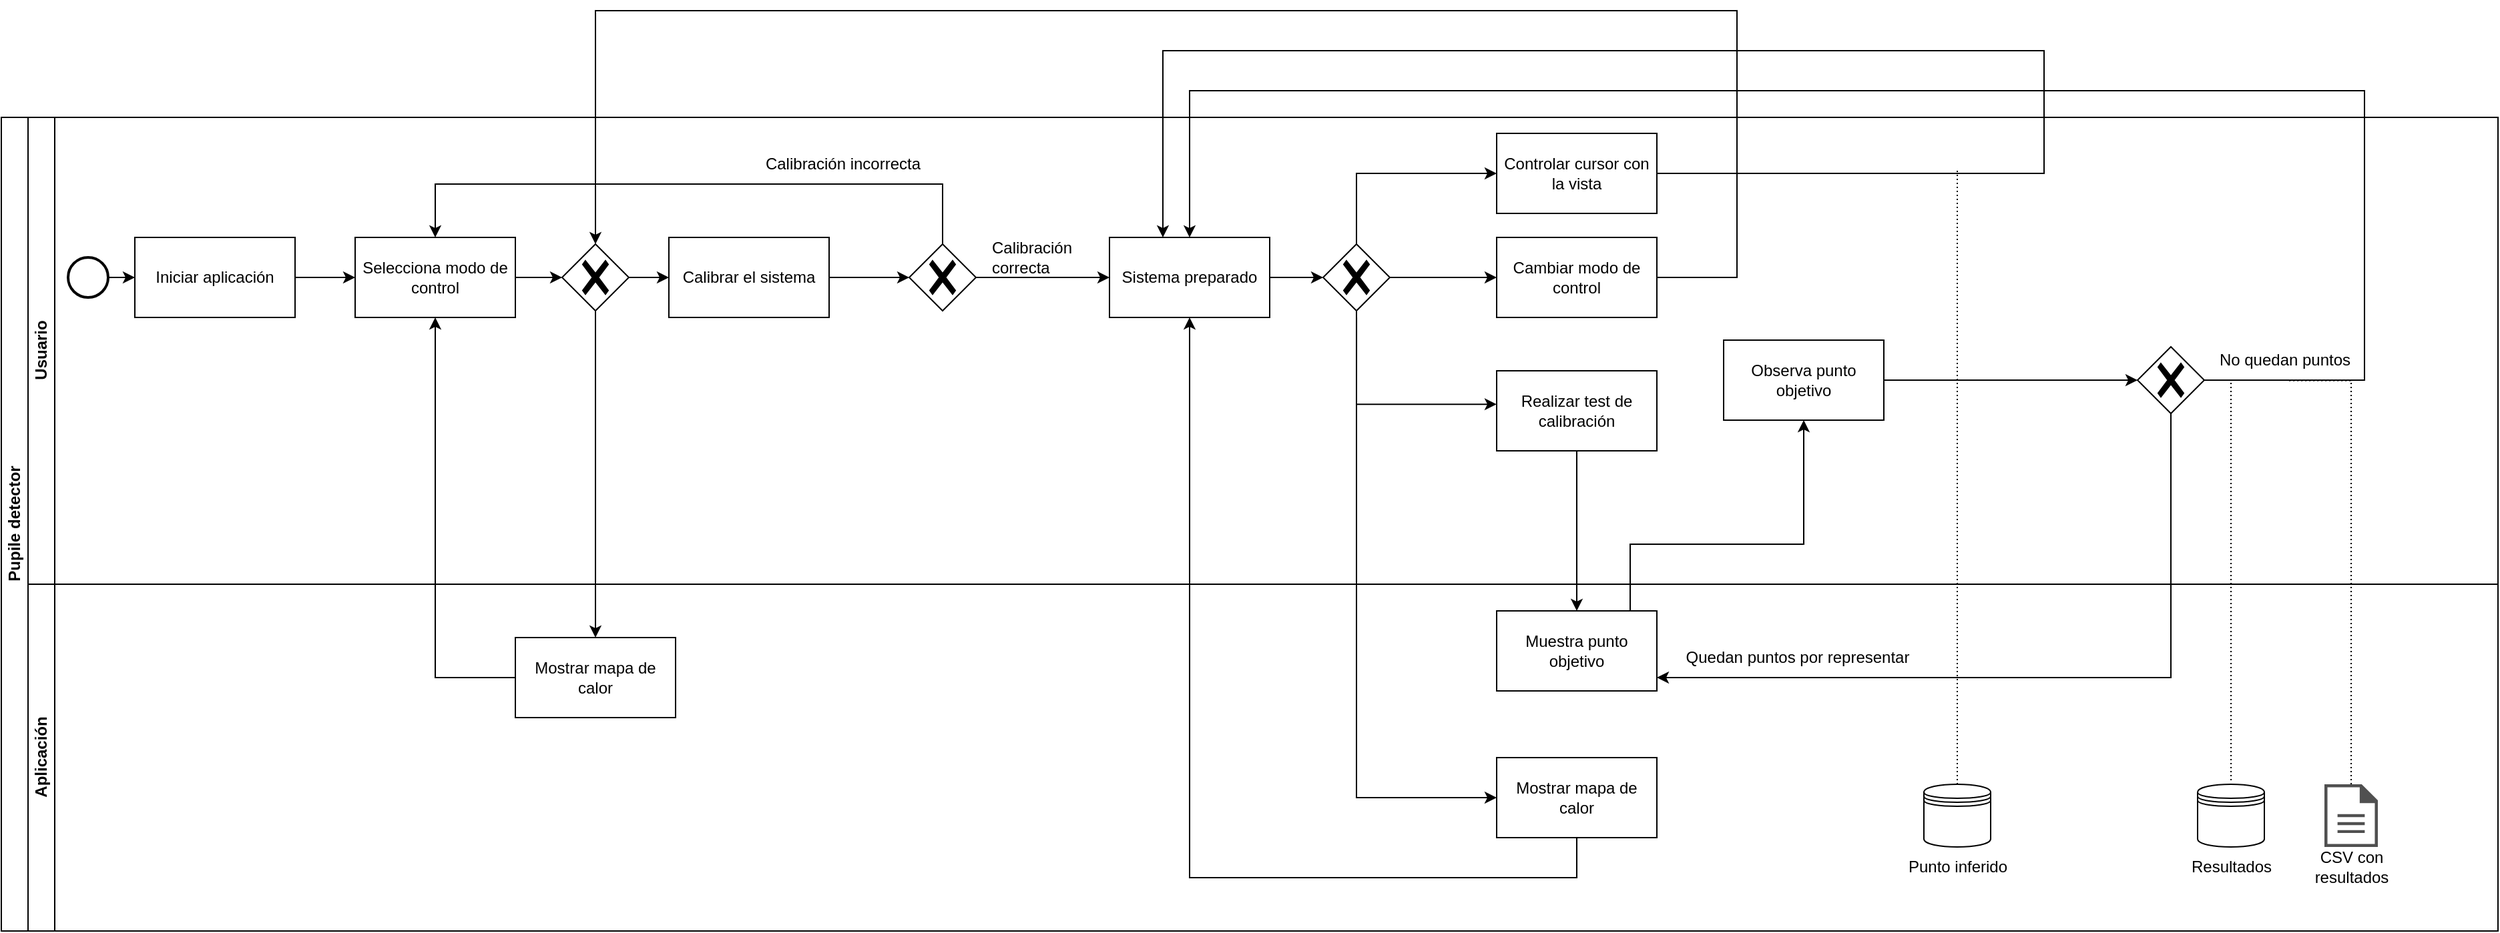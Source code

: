 <mxfile version="24.5.4" type="github">
  <diagram name="Page-1" id="2a216829-ef6e-dabb-86c1-c78162f3ba2b">
    <mxGraphModel dx="1136" dy="1735" grid="1" gridSize="10" guides="1" tooltips="1" connect="1" arrows="1" fold="1" page="1" pageScale="1" pageWidth="850" pageHeight="1100" background="none" math="0" shadow="0">
      <root>
        <mxCell id="0" />
        <mxCell id="1" parent="0" />
        <mxCell id="26TlRX8QNJJSIPVoDLTe-20" value="Pupile detector" style="swimlane;childLayout=stackLayout;resizeParent=1;resizeParentMax=0;horizontal=0;startSize=20;horizontalStack=0;html=1;" vertex="1" parent="1">
          <mxGeometry x="100" y="40" width="1870" height="610" as="geometry" />
        </mxCell>
        <mxCell id="26TlRX8QNJJSIPVoDLTe-30" style="edgeStyle=orthogonalEdgeStyle;rounded=0;orthogonalLoop=1;jettySize=auto;html=1;" edge="1" parent="26TlRX8QNJJSIPVoDLTe-20" source="26TlRX8QNJJSIPVoDLTe-27" target="26TlRX8QNJJSIPVoDLTe-29">
          <mxGeometry relative="1" as="geometry" />
        </mxCell>
        <mxCell id="26TlRX8QNJJSIPVoDLTe-55" style="edgeStyle=orthogonalEdgeStyle;rounded=0;orthogonalLoop=1;jettySize=auto;html=1;" edge="1" parent="26TlRX8QNJJSIPVoDLTe-20" source="26TlRX8QNJJSIPVoDLTe-51" target="26TlRX8QNJJSIPVoDLTe-49">
          <mxGeometry relative="1" as="geometry">
            <Array as="points">
              <mxPoint x="1625" y="420" />
            </Array>
          </mxGeometry>
        </mxCell>
        <mxCell id="26TlRX8QNJJSIPVoDLTe-52" style="edgeStyle=orthogonalEdgeStyle;rounded=0;orthogonalLoop=1;jettySize=auto;html=1;entryX=0.5;entryY=0;entryDx=0;entryDy=0;" edge="1" parent="26TlRX8QNJJSIPVoDLTe-20" source="26TlRX8QNJJSIPVoDLTe-41" target="26TlRX8QNJJSIPVoDLTe-49">
          <mxGeometry relative="1" as="geometry" />
        </mxCell>
        <mxCell id="26TlRX8QNJJSIPVoDLTe-76" style="edgeStyle=orthogonalEdgeStyle;rounded=0;orthogonalLoop=1;jettySize=auto;html=1;" edge="1" parent="26TlRX8QNJJSIPVoDLTe-20" source="26TlRX8QNJJSIPVoDLTe-49" target="26TlRX8QNJJSIPVoDLTe-50">
          <mxGeometry relative="1" as="geometry">
            <Array as="points">
              <mxPoint x="1220" y="320" />
              <mxPoint x="1350" y="320" />
            </Array>
          </mxGeometry>
        </mxCell>
        <mxCell id="26TlRX8QNJJSIPVoDLTe-77" style="edgeStyle=orthogonalEdgeStyle;rounded=0;orthogonalLoop=1;jettySize=auto;html=1;" edge="1" parent="26TlRX8QNJJSIPVoDLTe-20" source="26TlRX8QNJJSIPVoDLTe-29" target="26TlRX8QNJJSIPVoDLTe-46">
          <mxGeometry relative="1" as="geometry">
            <Array as="points">
              <mxPoint x="325" y="420" />
            </Array>
          </mxGeometry>
        </mxCell>
        <mxCell id="26TlRX8QNJJSIPVoDLTe-75" style="edgeStyle=orthogonalEdgeStyle;rounded=0;orthogonalLoop=1;jettySize=auto;html=1;endArrow=none;endFill=0;dashed=1;dashPattern=1 2;entryX=0.525;entryY=1.014;entryDx=0;entryDy=0;entryPerimeter=0;" edge="1" parent="26TlRX8QNJJSIPVoDLTe-20" source="26TlRX8QNJJSIPVoDLTe-74" target="26TlRX8QNJJSIPVoDLTe-70">
          <mxGeometry relative="1" as="geometry">
            <mxPoint x="1560" y="200" as="targetPoint" />
            <Array as="points">
              <mxPoint x="1760" y="197" />
            </Array>
          </mxGeometry>
        </mxCell>
        <mxCell id="26TlRX8QNJJSIPVoDLTe-21" value="Usuario" style="swimlane;startSize=20;horizontal=0;html=1;" vertex="1" parent="26TlRX8QNJJSIPVoDLTe-20">
          <mxGeometry x="20" width="1850" height="350" as="geometry" />
        </mxCell>
        <mxCell id="26TlRX8QNJJSIPVoDLTe-26" style="edgeStyle=orthogonalEdgeStyle;rounded=0;orthogonalLoop=1;jettySize=auto;html=1;" edge="1" parent="26TlRX8QNJJSIPVoDLTe-21" source="26TlRX8QNJJSIPVoDLTe-24" target="26TlRX8QNJJSIPVoDLTe-25">
          <mxGeometry relative="1" as="geometry">
            <mxPoint x="100" y="130" as="targetPoint" />
          </mxGeometry>
        </mxCell>
        <mxCell id="26TlRX8QNJJSIPVoDLTe-24" value="" style="strokeWidth=2;html=1;shape=mxgraph.flowchart.start_2;whiteSpace=wrap;direction=south;" vertex="1" parent="26TlRX8QNJJSIPVoDLTe-21">
          <mxGeometry x="30" y="105" width="30" height="30" as="geometry" />
        </mxCell>
        <mxCell id="26TlRX8QNJJSIPVoDLTe-47" style="edgeStyle=orthogonalEdgeStyle;rounded=0;orthogonalLoop=1;jettySize=auto;html=1;entryX=0;entryY=0.5;entryDx=0;entryDy=0;" edge="1" parent="26TlRX8QNJJSIPVoDLTe-21" source="26TlRX8QNJJSIPVoDLTe-25" target="26TlRX8QNJJSIPVoDLTe-46">
          <mxGeometry relative="1" as="geometry" />
        </mxCell>
        <mxCell id="26TlRX8QNJJSIPVoDLTe-25" value="Iniciar aplicación" style="rounded=0;whiteSpace=wrap;html=1;direction=west;" vertex="1" parent="26TlRX8QNJJSIPVoDLTe-21">
          <mxGeometry x="80" y="90" width="120" height="60" as="geometry" />
        </mxCell>
        <mxCell id="26TlRX8QNJJSIPVoDLTe-32" style="edgeStyle=orthogonalEdgeStyle;rounded=0;orthogonalLoop=1;jettySize=auto;html=1;entryX=0;entryY=0.5;entryDx=0;entryDy=0;" edge="1" parent="26TlRX8QNJJSIPVoDLTe-21" source="26TlRX8QNJJSIPVoDLTe-27">
          <mxGeometry relative="1" as="geometry">
            <mxPoint x="480" y="120" as="targetPoint" />
          </mxGeometry>
        </mxCell>
        <mxCell id="26TlRX8QNJJSIPVoDLTe-27" value="" style="points=[[0.25,0.25,0],[0.5,0,0],[0.75,0.25,0],[1,0.5,0],[0.75,0.75,0],[0.5,1,0],[0.25,0.75,0],[0,0.5,0]];shape=mxgraph.bpmn.gateway2;html=1;verticalLabelPosition=bottom;labelBackgroundColor=#ffffff;verticalAlign=top;align=center;perimeter=rhombusPerimeter;outlineConnect=0;outline=none;symbol=none;gwType=exclusive;" vertex="1" parent="26TlRX8QNJJSIPVoDLTe-21">
          <mxGeometry x="400" y="95" width="50" height="50" as="geometry" />
        </mxCell>
        <mxCell id="26TlRX8QNJJSIPVoDLTe-28" style="edgeStyle=orthogonalEdgeStyle;rounded=0;orthogonalLoop=1;jettySize=auto;html=1;entryX=0;entryY=0.5;entryDx=0;entryDy=0;entryPerimeter=0;exitX=1;exitY=0.5;exitDx=0;exitDy=0;" edge="1" parent="26TlRX8QNJJSIPVoDLTe-21" source="26TlRX8QNJJSIPVoDLTe-46" target="26TlRX8QNJJSIPVoDLTe-27">
          <mxGeometry relative="1" as="geometry">
            <mxPoint x="370" y="120" as="sourcePoint" />
          </mxGeometry>
        </mxCell>
        <mxCell id="26TlRX8QNJJSIPVoDLTe-36" style="edgeStyle=orthogonalEdgeStyle;rounded=0;orthogonalLoop=1;jettySize=auto;html=1;" edge="1" parent="26TlRX8QNJJSIPVoDLTe-21" source="26TlRX8QNJJSIPVoDLTe-31" target="26TlRX8QNJJSIPVoDLTe-35">
          <mxGeometry relative="1" as="geometry" />
        </mxCell>
        <mxCell id="26TlRX8QNJJSIPVoDLTe-31" value="Calibrar el sistema" style="rounded=0;whiteSpace=wrap;html=1;" vertex="1" parent="26TlRX8QNJJSIPVoDLTe-21">
          <mxGeometry x="480" y="90" width="120" height="60" as="geometry" />
        </mxCell>
        <mxCell id="26TlRX8QNJJSIPVoDLTe-37" style="edgeStyle=orthogonalEdgeStyle;rounded=0;orthogonalLoop=1;jettySize=auto;html=1;" edge="1" parent="26TlRX8QNJJSIPVoDLTe-21" source="26TlRX8QNJJSIPVoDLTe-35" target="26TlRX8QNJJSIPVoDLTe-46">
          <mxGeometry relative="1" as="geometry">
            <Array as="points">
              <mxPoint x="685" y="50" />
              <mxPoint x="305" y="50" />
            </Array>
          </mxGeometry>
        </mxCell>
        <mxCell id="26TlRX8QNJJSIPVoDLTe-61" style="edgeStyle=orthogonalEdgeStyle;rounded=0;orthogonalLoop=1;jettySize=auto;html=1;" edge="1" parent="26TlRX8QNJJSIPVoDLTe-21" source="26TlRX8QNJJSIPVoDLTe-35" target="26TlRX8QNJJSIPVoDLTe-59">
          <mxGeometry relative="1" as="geometry" />
        </mxCell>
        <mxCell id="26TlRX8QNJJSIPVoDLTe-35" value="" style="points=[[0.25,0.25,0],[0.5,0,0],[0.75,0.25,0],[1,0.5,0],[0.75,0.75,0],[0.5,1,0],[0.25,0.75,0],[0,0.5,0]];shape=mxgraph.bpmn.gateway2;html=1;verticalLabelPosition=bottom;labelBackgroundColor=#ffffff;verticalAlign=top;align=center;perimeter=rhombusPerimeter;outlineConnect=0;outline=none;symbol=none;gwType=exclusive;" vertex="1" parent="26TlRX8QNJJSIPVoDLTe-21">
          <mxGeometry x="660" y="95" width="50" height="50" as="geometry" />
        </mxCell>
        <mxCell id="26TlRX8QNJJSIPVoDLTe-38" value="Calibración incorrecta" style="text;html=1;align=center;verticalAlign=middle;resizable=0;points=[];autosize=1;strokeColor=none;fillColor=none;" vertex="1" parent="26TlRX8QNJJSIPVoDLTe-21">
          <mxGeometry x="540" y="20" width="140" height="30" as="geometry" />
        </mxCell>
        <mxCell id="26TlRX8QNJJSIPVoDLTe-46" value="Selecciona modo de control" style="whiteSpace=wrap;html=1;" vertex="1" parent="26TlRX8QNJJSIPVoDLTe-21">
          <mxGeometry x="245" y="90" width="120" height="60" as="geometry" />
        </mxCell>
        <mxCell id="26TlRX8QNJJSIPVoDLTe-83" style="edgeStyle=orthogonalEdgeStyle;rounded=0;orthogonalLoop=1;jettySize=auto;html=1;" edge="1" parent="26TlRX8QNJJSIPVoDLTe-21" source="26TlRX8QNJJSIPVoDLTe-39" target="26TlRX8QNJJSIPVoDLTe-59">
          <mxGeometry relative="1" as="geometry">
            <Array as="points">
              <mxPoint x="1510" y="42" />
              <mxPoint x="1510" y="-50" />
              <mxPoint x="850" y="-50" />
            </Array>
          </mxGeometry>
        </mxCell>
        <mxCell id="26TlRX8QNJJSIPVoDLTe-39" value="Controlar cursor con la vista" style="whiteSpace=wrap;html=1;" vertex="1" parent="26TlRX8QNJJSIPVoDLTe-21">
          <mxGeometry x="1100" y="12" width="120" height="60" as="geometry" />
        </mxCell>
        <mxCell id="26TlRX8QNJJSIPVoDLTe-71" style="edgeStyle=orthogonalEdgeStyle;rounded=0;orthogonalLoop=1;jettySize=auto;html=1;" edge="1" parent="26TlRX8QNJJSIPVoDLTe-21" source="26TlRX8QNJJSIPVoDLTe-43" target="26TlRX8QNJJSIPVoDLTe-27">
          <mxGeometry relative="1" as="geometry">
            <Array as="points">
              <mxPoint x="1280" y="120" />
              <mxPoint x="1280" y="-80" />
              <mxPoint x="425" y="-80" />
            </Array>
          </mxGeometry>
        </mxCell>
        <mxCell id="26TlRX8QNJJSIPVoDLTe-43" value="Cambiar modo de control" style="whiteSpace=wrap;html=1;" vertex="1" parent="26TlRX8QNJJSIPVoDLTe-21">
          <mxGeometry x="1100" y="90" width="120" height="60" as="geometry" />
        </mxCell>
        <mxCell id="26TlRX8QNJJSIPVoDLTe-41" value="Realizar test de calibración" style="whiteSpace=wrap;html=1;" vertex="1" parent="26TlRX8QNJJSIPVoDLTe-21">
          <mxGeometry x="1100" y="190" width="120" height="60" as="geometry" />
        </mxCell>
        <mxCell id="26TlRX8QNJJSIPVoDLTe-50" value="Observa punto objetivo" style="whiteSpace=wrap;html=1;" vertex="1" parent="26TlRX8QNJJSIPVoDLTe-21">
          <mxGeometry x="1270" y="167" width="120" height="60" as="geometry" />
        </mxCell>
        <mxCell id="26TlRX8QNJJSIPVoDLTe-69" style="edgeStyle=orthogonalEdgeStyle;rounded=0;orthogonalLoop=1;jettySize=auto;html=1;" edge="1" parent="26TlRX8QNJJSIPVoDLTe-21" source="26TlRX8QNJJSIPVoDLTe-51" target="26TlRX8QNJJSIPVoDLTe-59">
          <mxGeometry relative="1" as="geometry">
            <Array as="points">
              <mxPoint x="1750" y="197" />
              <mxPoint x="1750" y="-20" />
              <mxPoint x="870" y="-20" />
            </Array>
          </mxGeometry>
        </mxCell>
        <mxCell id="26TlRX8QNJJSIPVoDLTe-51" value="" style="points=[[0.25,0.25,0],[0.5,0,0],[0.75,0.25,0],[1,0.5,0],[0.75,0.75,0],[0.5,1,0],[0.25,0.75,0],[0,0.5,0]];shape=mxgraph.bpmn.gateway2;html=1;verticalLabelPosition=bottom;labelBackgroundColor=#ffffff;verticalAlign=top;align=center;perimeter=rhombusPerimeter;outlineConnect=0;outline=none;symbol=none;gwType=exclusive;" vertex="1" parent="26TlRX8QNJJSIPVoDLTe-21">
          <mxGeometry x="1580" y="172" width="50" height="50" as="geometry" />
        </mxCell>
        <mxCell id="26TlRX8QNJJSIPVoDLTe-62" style="edgeStyle=orthogonalEdgeStyle;rounded=0;orthogonalLoop=1;jettySize=auto;html=1;" edge="1" parent="26TlRX8QNJJSIPVoDLTe-21" source="26TlRX8QNJJSIPVoDLTe-59" target="26TlRX8QNJJSIPVoDLTe-60">
          <mxGeometry relative="1" as="geometry" />
        </mxCell>
        <mxCell id="26TlRX8QNJJSIPVoDLTe-59" value="Sistema preparado" style="rounded=0;whiteSpace=wrap;html=1;" vertex="1" parent="26TlRX8QNJJSIPVoDLTe-21">
          <mxGeometry x="810" y="90" width="120" height="60" as="geometry" />
        </mxCell>
        <mxCell id="26TlRX8QNJJSIPVoDLTe-63" style="edgeStyle=orthogonalEdgeStyle;rounded=0;orthogonalLoop=1;jettySize=auto;html=1;" edge="1" parent="26TlRX8QNJJSIPVoDLTe-21" source="26TlRX8QNJJSIPVoDLTe-60" target="26TlRX8QNJJSIPVoDLTe-43">
          <mxGeometry relative="1" as="geometry" />
        </mxCell>
        <mxCell id="26TlRX8QNJJSIPVoDLTe-66" style="edgeStyle=orthogonalEdgeStyle;rounded=0;orthogonalLoop=1;jettySize=auto;html=1;" edge="1" parent="26TlRX8QNJJSIPVoDLTe-21" source="26TlRX8QNJJSIPVoDLTe-60" target="26TlRX8QNJJSIPVoDLTe-39">
          <mxGeometry relative="1" as="geometry">
            <Array as="points">
              <mxPoint x="995" y="42" />
            </Array>
          </mxGeometry>
        </mxCell>
        <mxCell id="26TlRX8QNJJSIPVoDLTe-86" style="edgeStyle=orthogonalEdgeStyle;rounded=0;orthogonalLoop=1;jettySize=auto;html=1;" edge="1" parent="26TlRX8QNJJSIPVoDLTe-21">
          <mxGeometry relative="1" as="geometry">
            <mxPoint x="995.034" y="149.996" as="sourcePoint" />
            <mxPoint x="1100" y="215.064" as="targetPoint" />
            <Array as="points">
              <mxPoint x="995" y="215.03" />
            </Array>
          </mxGeometry>
        </mxCell>
        <mxCell id="26TlRX8QNJJSIPVoDLTe-60" value="" style="points=[[0.25,0.25,0],[0.5,0,0],[0.75,0.25,0],[1,0.5,0],[0.75,0.75,0],[0.5,1,0],[0.25,0.75,0],[0,0.5,0]];shape=mxgraph.bpmn.gateway2;html=1;verticalLabelPosition=bottom;labelBackgroundColor=#ffffff;verticalAlign=top;align=center;perimeter=rhombusPerimeter;outlineConnect=0;outline=none;symbol=none;gwType=exclusive;" vertex="1" parent="26TlRX8QNJJSIPVoDLTe-21">
          <mxGeometry x="970" y="95" width="50" height="50" as="geometry" />
        </mxCell>
        <mxCell id="26TlRX8QNJJSIPVoDLTe-68" value="Calibración&amp;nbsp;&lt;div&gt;correcta&lt;/div&gt;" style="text;html=1;align=left;verticalAlign=middle;resizable=0;points=[];autosize=1;strokeColor=none;fillColor=none;" vertex="1" parent="26TlRX8QNJJSIPVoDLTe-21">
          <mxGeometry x="720" y="85" width="90" height="40" as="geometry" />
        </mxCell>
        <mxCell id="26TlRX8QNJJSIPVoDLTe-73" style="edgeStyle=orthogonalEdgeStyle;rounded=0;orthogonalLoop=1;jettySize=auto;html=1;entryX=0;entryY=0.5;entryDx=0;entryDy=0;entryPerimeter=0;" edge="1" parent="26TlRX8QNJJSIPVoDLTe-21" source="26TlRX8QNJJSIPVoDLTe-50" target="26TlRX8QNJJSIPVoDLTe-51">
          <mxGeometry relative="1" as="geometry" />
        </mxCell>
        <mxCell id="26TlRX8QNJJSIPVoDLTe-70" value="No quedan puntos" style="text;html=1;align=center;verticalAlign=middle;resizable=0;points=[];autosize=1;strokeColor=none;fillColor=none;" vertex="1" parent="26TlRX8QNJJSIPVoDLTe-21">
          <mxGeometry x="1630" y="167" width="120" height="30" as="geometry" />
        </mxCell>
        <mxCell id="26TlRX8QNJJSIPVoDLTe-90" style="edgeStyle=orthogonalEdgeStyle;rounded=0;orthogonalLoop=1;jettySize=auto;html=1;endArrow=none;endFill=0;dashed=1;dashPattern=1 2;" edge="1" parent="26TlRX8QNJJSIPVoDLTe-21">
          <mxGeometry relative="1" as="geometry">
            <mxPoint x="1650" y="197" as="targetPoint" />
            <mxPoint x="1650.034" y="497" as="sourcePoint" />
          </mxGeometry>
        </mxCell>
        <mxCell id="26TlRX8QNJJSIPVoDLTe-87" style="edgeStyle=orthogonalEdgeStyle;rounded=0;orthogonalLoop=1;jettySize=auto;html=1;" edge="1" parent="26TlRX8QNJJSIPVoDLTe-20" source="26TlRX8QNJJSIPVoDLTe-60" target="26TlRX8QNJJSIPVoDLTe-85">
          <mxGeometry relative="1" as="geometry">
            <Array as="points">
              <mxPoint x="1015" y="510" />
            </Array>
          </mxGeometry>
        </mxCell>
        <mxCell id="26TlRX8QNJJSIPVoDLTe-88" style="edgeStyle=orthogonalEdgeStyle;rounded=0;orthogonalLoop=1;jettySize=auto;html=1;" edge="1" parent="26TlRX8QNJJSIPVoDLTe-20" source="26TlRX8QNJJSIPVoDLTe-85" target="26TlRX8QNJJSIPVoDLTe-59">
          <mxGeometry relative="1" as="geometry">
            <Array as="points">
              <mxPoint x="1180" y="570" />
              <mxPoint x="890" y="570" />
            </Array>
          </mxGeometry>
        </mxCell>
        <mxCell id="26TlRX8QNJJSIPVoDLTe-22" value="Aplicación" style="swimlane;startSize=20;horizontal=0;html=1;" vertex="1" parent="26TlRX8QNJJSIPVoDLTe-20">
          <mxGeometry x="20" y="350" width="1850" height="260" as="geometry" />
        </mxCell>
        <mxCell id="26TlRX8QNJJSIPVoDLTe-29" value="Mostrar mapa de calor" style="rounded=0;whiteSpace=wrap;html=1;" vertex="1" parent="26TlRX8QNJJSIPVoDLTe-22">
          <mxGeometry x="365" y="40" width="120" height="60" as="geometry" />
        </mxCell>
        <mxCell id="26TlRX8QNJJSIPVoDLTe-49" value="Muestra punto objetivo" style="whiteSpace=wrap;html=1;" vertex="1" parent="26TlRX8QNJJSIPVoDLTe-22">
          <mxGeometry x="1100" y="20" width="120" height="60" as="geometry" />
        </mxCell>
        <mxCell id="26TlRX8QNJJSIPVoDLTe-56" value="Quedan puntos por representar" style="text;html=1;align=center;verticalAlign=middle;resizable=0;points=[];autosize=1;strokeColor=none;fillColor=none;" vertex="1" parent="26TlRX8QNJJSIPVoDLTe-22">
          <mxGeometry x="1230" y="40" width="190" height="30" as="geometry" />
        </mxCell>
        <mxCell id="26TlRX8QNJJSIPVoDLTe-74" value="" style="sketch=0;pointerEvents=1;shadow=0;dashed=0;html=1;strokeColor=none;fillColor=#505050;labelPosition=center;verticalLabelPosition=bottom;verticalAlign=top;outlineConnect=0;align=center;shape=mxgraph.office.concepts.document;" vertex="1" parent="26TlRX8QNJJSIPVoDLTe-22">
          <mxGeometry x="1720" y="150" width="40" height="47" as="geometry" />
        </mxCell>
        <mxCell id="26TlRX8QNJJSIPVoDLTe-79" value="" style="shape=datastore;html=1;labelPosition=center;verticalLabelPosition=bottom;align=center;verticalAlign=top;" vertex="1" parent="26TlRX8QNJJSIPVoDLTe-22">
          <mxGeometry x="1625" y="150" width="50" height="47" as="geometry" />
        </mxCell>
        <mxCell id="26TlRX8QNJJSIPVoDLTe-85" value="Mostrar mapa de calor" style="whiteSpace=wrap;html=1;" vertex="1" parent="26TlRX8QNJJSIPVoDLTe-22">
          <mxGeometry x="1100" y="130" width="120" height="60" as="geometry" />
        </mxCell>
        <mxCell id="26TlRX8QNJJSIPVoDLTe-92" style="edgeStyle=orthogonalEdgeStyle;rounded=0;orthogonalLoop=1;jettySize=auto;html=1;endArrow=none;endFill=0;dashed=1;dashPattern=1 2;" edge="1" parent="26TlRX8QNJJSIPVoDLTe-22" source="26TlRX8QNJJSIPVoDLTe-91">
          <mxGeometry relative="1" as="geometry">
            <mxPoint x="1445" y="-310" as="targetPoint" />
          </mxGeometry>
        </mxCell>
        <mxCell id="26TlRX8QNJJSIPVoDLTe-91" value="" style="shape=datastore;html=1;labelPosition=center;verticalLabelPosition=bottom;align=center;verticalAlign=top;" vertex="1" parent="26TlRX8QNJJSIPVoDLTe-22">
          <mxGeometry x="1420" y="150" width="50" height="47" as="geometry" />
        </mxCell>
        <mxCell id="26TlRX8QNJJSIPVoDLTe-93" value="Punto inferido" style="text;html=1;align=center;verticalAlign=middle;resizable=0;points=[];autosize=1;strokeColor=none;fillColor=none;" vertex="1" parent="26TlRX8QNJJSIPVoDLTe-22">
          <mxGeometry x="1395" y="197" width="100" height="30" as="geometry" />
        </mxCell>
        <mxCell id="26TlRX8QNJJSIPVoDLTe-94" value="Resultados" style="text;html=1;align=center;verticalAlign=middle;resizable=0;points=[];autosize=1;strokeColor=none;fillColor=none;" vertex="1" parent="26TlRX8QNJJSIPVoDLTe-22">
          <mxGeometry x="1610" y="197" width="80" height="30" as="geometry" />
        </mxCell>
        <mxCell id="26TlRX8QNJJSIPVoDLTe-95" value="CSV con&lt;div&gt;resultados&lt;/div&gt;" style="text;html=1;align=center;verticalAlign=middle;resizable=0;points=[];autosize=1;strokeColor=none;fillColor=none;" vertex="1" parent="26TlRX8QNJJSIPVoDLTe-22">
          <mxGeometry x="1700" y="192" width="80" height="40" as="geometry" />
        </mxCell>
      </root>
    </mxGraphModel>
  </diagram>
</mxfile>
